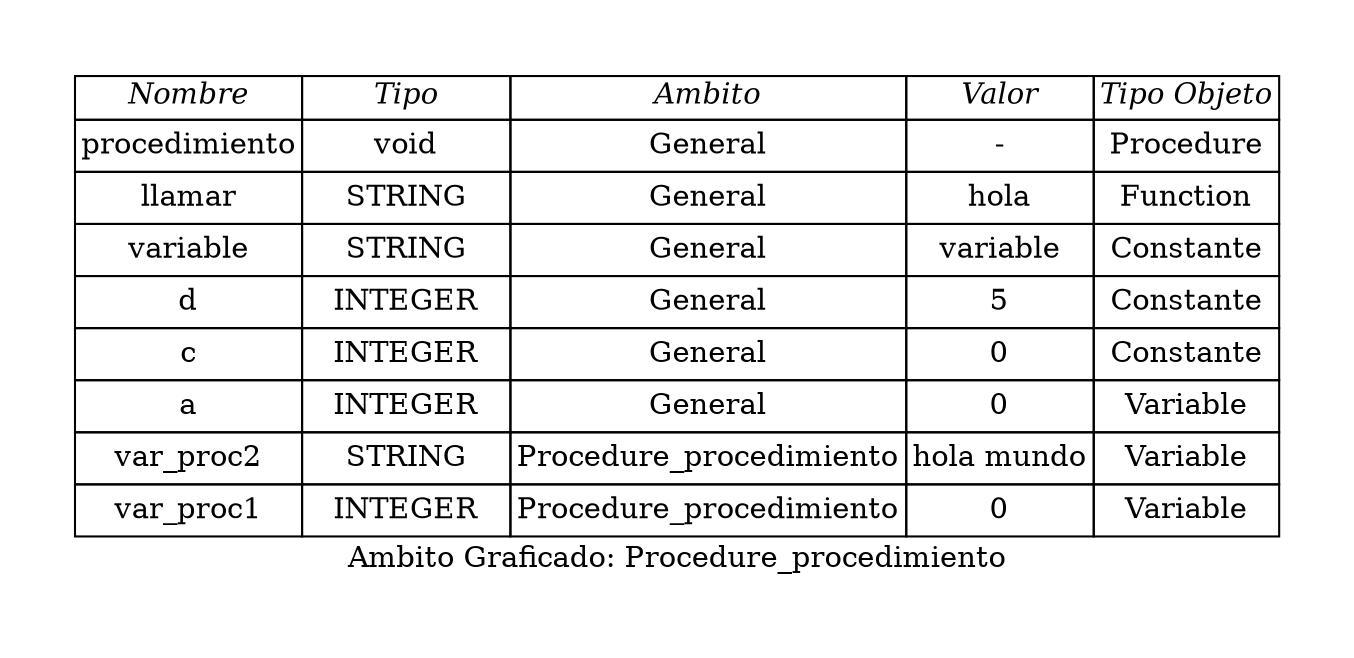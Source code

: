 digraph G{
label = "Ambito Graficado: Procedure_procedimiento"
graph [pad="0.5", nodesep="0.5", ranksep="2"]
node[shape = plain]
rankdir = LR;
Baz [label=<
<table border="0" cellborder="1" cellspacing="0">
<tr>
	<td width='100'><i>Nombre</i></td>
	<td width='100'><i>Tipo</i></td>
	<td width='100'><i>Ambito</i></td>
	<td><i width='100'>Valor</i></td>
	<td><i width='100'>Tipo Objeto</i></td>
</tr>
<tr>
<td height='25'>procedimiento</td>
<td height='25'>void</td>
<td height='25'>General</td>
<td height='25'>-</td>
<td height='25'>Procedure</td>
</tr><tr>
<td height='25'>llamar</td>
<td height='25'>STRING</td>
<td height='25'>General</td>
<td height='25'>hola</td>
<td height='25'>Function</td>
</tr>
<tr>
	<td height='25'>variable</td>
	<td height='25'>STRING</td>
	<td height='25'>General</td>
	<td height='25'>variable</td>
	<td height='25'>Constante</td>
</tr>
<tr>
	<td height='25'>d</td>
	<td height='25'>INTEGER</td>
	<td height='25'>General</td>
	<td height='25'>5</td>
	<td height='25'>Constante</td>
</tr>
<tr>
	<td height='25'>c</td>
	<td height='25'>INTEGER</td>
	<td height='25'>General</td>
	<td height='25'>0</td>
	<td height='25'>Constante</td>
</tr>
<tr>
	<td height='25'>a</td>
	<td height='25'>INTEGER</td>
	<td height='25'>General</td>
	<td height='25'>0</td>
	<td height='25'>Variable</td>
</tr>
<tr>
	<td height='25'>var_proc2</td>
	<td height='25'>STRING</td>
	<td height='25'>Procedure_procedimiento</td>
	<td height='25'>hola mundo</td>
	<td height='25'>Variable</td>
</tr>
<tr>
	<td height='25'>var_proc1</td>
	<td height='25'>INTEGER</td>
	<td height='25'>Procedure_procedimiento</td>
	<td height='25'>0</td>
	<td height='25'>Variable</td>
</tr>
</table>>];
}